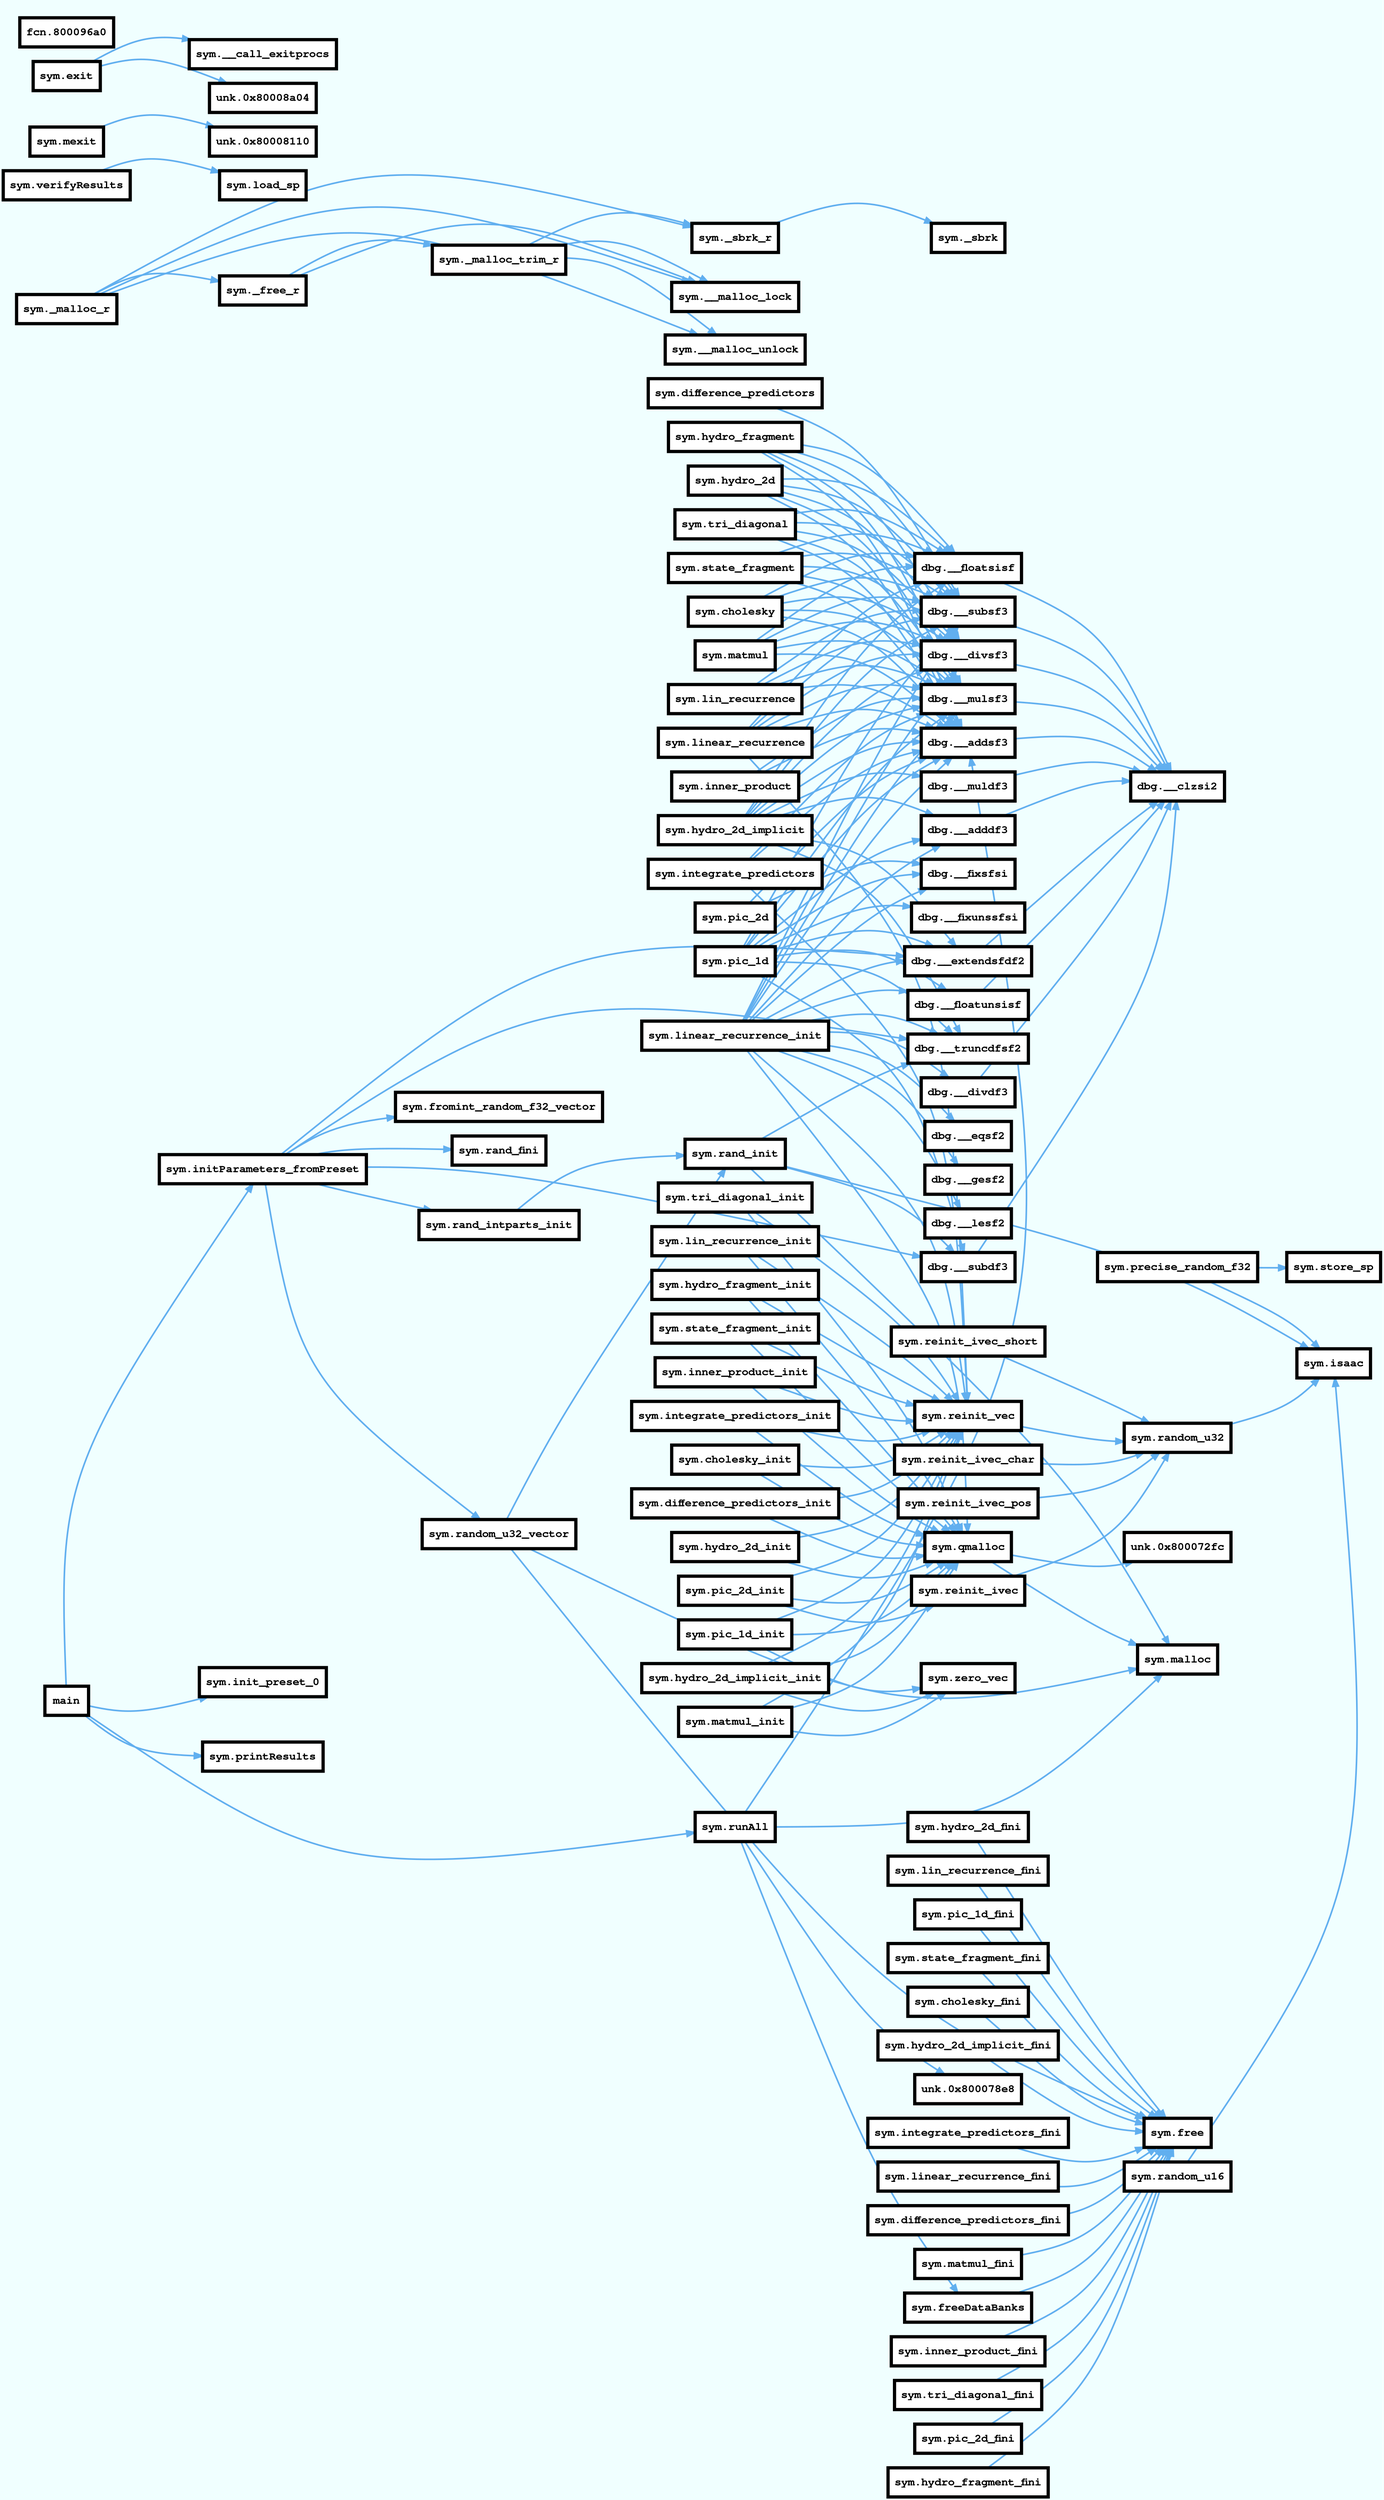 digraph code {
rankdir=LR;
outputorder=edgesfirst;
graph [bgcolor=azure fontname="Courier" splines="curved"];
node [penwidth=4 fillcolor=white style=filled fontname="Courier Bold" fontsize=14 shape=box];
edge [arrowhead="normal" style=bold weight=2];
  "0x8000285c" [label="sym.pic_2d_fini" URL="sym.pic_2d_fini/0x8000285c"];
  "0x8000285c" -> "0x80007a20" [color="#61afef" URL="sym.free/0x80007a20"];
  "0x80007a20" [label="sym.free" URL="sym.free/0x80007a20"];
  "0x80001cbc" [label="sym.cholesky_init" URL="sym.cholesky_init/0x80001cbc"];
  "0x80001cbc" -> "0x800002c4" [color="#61afef" URL="sym.qmalloc/0x800002c4"];
  "0x800002c4" [label="sym.qmalloc" URL="sym.qmalloc/0x800002c4"];
  "0x80001cbc" -> "0x80000304" [color="#61afef" URL="sym.reinit_vec/0x80000304"];
  "0x80000304" [label="sym.reinit_vec" URL="sym.reinit_vec/0x80000304"];
  "0x80000b4c" [label="sym.random_u16" URL="sym.random_u16/0x80000b4c"];
  "0x80000b4c" -> "0x800008f4" [color="#61afef" URL="sym.isaac/0x800008f4"];
  "0x800008f4" [label="sym.isaac" URL="sym.isaac/0x800008f4"];
  "0x80001140" [label="sym.inner_product" URL="sym.inner_product/0x80001140"];
  "0x80001140" -> "0x80006ce0" [color="#61afef" URL="dbg.__mulsf3/0x80006ce0"];
  "0x80006ce0" [label="dbg.__mulsf3" URL="dbg.__mulsf3/0x80006ce0"];
  "0x80001140" -> "0x80006374" [color="#61afef" URL="dbg.__addsf3/0x80006374"];
  "0x80006374" [label="dbg.__addsf3" URL="dbg.__addsf3/0x80006374"];
  "0x800067d4" [label="dbg.__divsf3" URL="dbg.__divsf3/0x800067d4"];
  "0x800067d4" -> "0x80007984" [color="#61afef" URL="dbg.__clzsi2/0x80007984"];
  "0x80007984" [label="dbg.__clzsi2" URL="dbg.__clzsi2/0x80007984"];
  "0x80000bd0" [label="sym.precise_random_f32" URL="sym.precise_random_f32/0x80000bd0"];
  "0x80000bd0" -> "0x800009d4" [color="#61afef" URL="sym.store_sp/0x800009d4"];
  "0x800009d4" [label="sym.store_sp" URL="sym.store_sp/0x800009d4"];
  "0x80000bd0" -> "0x800008f4" [color="#61afef" URL="sym.isaac/0x800008f4"];
  "0x800008f4" [label="sym.isaac" URL="sym.isaac/0x800008f4"];
  "0x80000488" [label="sym.reinit_ivec_short" URL="sym.reinit_ivec_short/0x80000488"];
  "0x80000488" -> "0x80000ac8" [color="#61afef" URL="sym.random_u32/0x80000ac8"];
  "0x80000ac8" [label="sym.random_u32" URL="sym.random_u32/0x80000ac8"];
  "0x80006fec" [label="dbg.__subsf3" URL="dbg.__subsf3/0x80006fec"];
  "0x80006fec" -> "0x80007984" [color="#61afef" URL="dbg.__clzsi2/0x80007984"];
  "0x80007984" [label="dbg.__clzsi2" URL="dbg.__clzsi2/0x80007984"];
  "0x800005b4" [label="sym.initParameters_fromPreset" URL="sym.initParameters_fromPreset/0x800005b4"];
  "0x800005b4" -> "0x80001038" [color="#61afef" URL="sym.rand_intparts_init/0x80001038"];
  "0x80001038" [label="sym.rand_intparts_init" URL="sym.rand_intparts_init/0x80001038"];
  "0x800005b4" -> "0x80001134" [color="#61afef" URL="sym.fromint_random_f32_vector/0x80001134"];
  "0x80001134" [label="sym.fromint_random_f32_vector" URL="sym.fromint_random_f32_vector/0x80001134"];
  "0x800005b4" -> "0x80000dc8" [color="#61afef" URL="sym.rand_fini/0x80000dc8"];
  "0x80000dc8" [label="sym.rand_fini" URL="sym.rand_fini/0x80000dc8"];
  "0x800005b4" -> "0x80007720" [color="#61afef" URL="dbg.__extendsfdf2/0x80007720"];
  "0x80007720" [label="dbg.__extendsfdf2" URL="dbg.__extendsfdf2/0x80007720"];
  "0x800005b4" -> "0x80005b80" [color="#61afef" URL="dbg.__subdf3/0x80005b80"];
  "0x80005b80" [label="dbg.__subdf3" URL="dbg.__subdf3/0x80005b80"];
  "0x800005b4" -> "0x80007800" [color="#61afef" URL="dbg.__truncdfsf2/0x80007800"];
  "0x80007800" [label="dbg.__truncdfsf2" URL="dbg.__truncdfsf2/0x80007800"];
  "0x800005b4" -> "0x800010bc" [color="#61afef" URL="sym.random_u32_vector/0x800010bc"];
  "0x800010bc" [label="sym.random_u32_vector" URL="sym.random_u32_vector/0x800010bc"];
  "0x8000050c" [label="sym.reinit_ivec_char" URL="sym.reinit_ivec_char/0x8000050c"];
  "0x8000050c" -> "0x80000ac8" [color="#61afef" URL="sym.random_u32/0x80000ac8"];
  "0x80000ac8" [label="sym.random_u32" URL="sym.random_u32/0x80000ac8"];
  "0x8000037c" [label="sym.reinit_ivec_pos" URL="sym.reinit_ivec_pos/0x8000037c"];
  "0x8000037c" -> "0x80000ac8" [color="#61afef" URL="sym.random_u32/0x80000ac8"];
  "0x80000ac8" [label="sym.random_u32" URL="sym.random_u32/0x80000ac8"];
  "0x8000324c" [label="sym.linear_recurrence" URL="sym.linear_recurrence/0x8000324c"];
  "0x8000324c" -> "0x80000304" [color="#61afef" URL="sym.reinit_vec/0x80000304"];
  "0x80000304" [label="sym.reinit_vec" URL="sym.reinit_vec/0x80000304"];
  "0x8000324c" -> "0x80006ce0" [color="#61afef" URL="dbg.__mulsf3/0x80006ce0"];
  "0x80006ce0" [label="dbg.__mulsf3" URL="dbg.__mulsf3/0x80006ce0"];
  "0x8000324c" -> "0x80006374" [color="#61afef" URL="dbg.__addsf3/0x80006374"];
  "0x80006374" [label="dbg.__addsf3" URL="dbg.__addsf3/0x80006374"];
  "0x8000324c" -> "0x80006fec" [color="#61afef" URL="dbg.__subsf3/0x80006fec"];
  "0x80006fec" [label="dbg.__subsf3" URL="dbg.__subsf3/0x80006fec"];
  "0x8000324c" -> "0x80007534" [color="#61afef" URL="dbg.__floatsisf/0x80007534"];
  "0x80007534" [label="dbg.__floatsisf" URL="dbg.__floatsisf/0x80007534"];
  "0x8000324c" -> "0x800067d4" [color="#61afef" URL="dbg.__divsf3/0x800067d4"];
  "0x800067d4" [label="dbg.__divsf3" URL="dbg.__divsf3/0x800067d4"];
  "0x80000dd0" [label="sym.rand_init" URL="sym.rand_init/0x80000dd0"];
  "0x80000dd0" -> "0x80007a0c" [color="#61afef" URL="sym.malloc/0x80007a0c"];
  "0x80007a0c" [label="sym.malloc" URL="sym.malloc/0x80007a0c"];
  "0x80000dd0" -> "0x80005b80" [color="#61afef" URL="dbg.__subdf3/0x80005b80"];
  "0x80005b80" [label="dbg.__subdf3" URL="dbg.__subdf3/0x80005b80"];
  "0x80000dd0" -> "0x80007800" [color="#61afef" URL="dbg.__truncdfsf2/0x80007800"];
  "0x80007800" [label="dbg.__truncdfsf2" URL="dbg.__truncdfsf2/0x80007800"];
  "0x80000dd0" -> "0x800008f4" [color="#61afef" URL="sym.isaac/0x800008f4"];
  "0x800008f4" [label="sym.isaac" URL="sym.isaac/0x800008f4"];
  "0x80000ac8" [label="sym.random_u32" URL="sym.random_u32/0x80000ac8"];
  "0x80000ac8" -> "0x800008f4" [color="#61afef" URL="sym.isaac/0x800008f4"];
  "0x800008f4" [label="sym.isaac" URL="sym.isaac/0x800008f4"];
  "0x80003940" [label="sym.state_fragment" URL="sym.state_fragment/0x80003940"];
  "0x80003940" -> "0x80006ce0" [color="#61afef" URL="dbg.__mulsf3/0x80006ce0"];
  "0x80006ce0" [label="dbg.__mulsf3" URL="dbg.__mulsf3/0x80006ce0"];
  "0x80003940" -> "0x80006374" [color="#61afef" URL="dbg.__addsf3/0x80006374"];
  "0x80006374" [label="dbg.__addsf3" URL="dbg.__addsf3/0x80006374"];
  "0x80003940" -> "0x80006fec" [color="#61afef" URL="dbg.__subsf3/0x80006fec"];
  "0x80006fec" [label="dbg.__subsf3" URL="dbg.__subsf3/0x80006fec"];
  "0x80003940" -> "0x80007534" [color="#61afef" URL="dbg.__floatsisf/0x80007534"];
  "0x80007534" [label="dbg.__floatsisf" URL="dbg.__floatsisf/0x80007534"];
  "0x80003940" -> "0x800067d4" [color="#61afef" URL="dbg.__divsf3/0x800067d4"];
  "0x800067d4" [label="dbg.__divsf3" URL="dbg.__divsf3/0x800067d4"];
  "0x800030b0" [label="sym.inner_product_fini" URL="sym.inner_product_fini/0x800030b0"];
  "0x800030b0" -> "0x80007a20" [color="#61afef" URL="sym.free/0x80007a20"];
  "0x80007a20" [label="sym.free" URL="sym.free/0x80007a20"];
  "0x80000404" [label="sym.reinit_ivec" URL="sym.reinit_ivec/0x80000404"];
  "0x80000404" -> "0x80000ac8" [color="#61afef" URL="sym.random_u32/0x80000ac8"];
  "0x80000ac8" [label="sym.random_u32" URL="sym.random_u32/0x80000ac8"];
  "0x800023e8" [label="sym.difference_predictors_init" URL="sym.difference_predictors_init/0x800023e8"];
  "0x800023e8" -> "0x800002c4" [color="#61afef" URL="sym.qmalloc/0x800002c4"];
  "0x800002c4" [label="sym.qmalloc" URL="sym.qmalloc/0x800002c4"];
  "0x800023e8" -> "0x80000304" [color="#61afef" URL="sym.reinit_vec/0x80000304"];
  "0x80000304" [label="sym.reinit_vec" URL="sym.reinit_vec/0x80000304"];
  "0x80008228" [label="sym._sbrk_r" URL="sym._sbrk_r/0x80008228"];
  "0x80008228" -> "0x80008940" [color="#61afef" URL="sym._sbrk/0x80008940"];
  "0x80008940" [label="sym._sbrk" URL="sym._sbrk/0x80008940"];
  "0x80003778" [label="sym.cholesky" URL="sym.cholesky/0x80003778"];
  "0x80003778" -> "0x80006ce0" [color="#61afef" URL="dbg.__mulsf3/0x80006ce0"];
  "0x80006ce0" [label="dbg.__mulsf3" URL="dbg.__mulsf3/0x80006ce0"];
  "0x80003778" -> "0x80006fec" [color="#61afef" URL="dbg.__subsf3/0x80006fec"];
  "0x80006fec" [label="dbg.__subsf3" URL="dbg.__subsf3/0x80006fec"];
  "0x80003778" -> "0x80006374" [color="#61afef" URL="dbg.__addsf3/0x80006374"];
  "0x80006374" [label="dbg.__addsf3" URL="dbg.__addsf3/0x80006374"];
  "0x80003778" -> "0x80007534" [color="#61afef" URL="dbg.__floatsisf/0x80007534"];
  "0x80007534" [label="dbg.__floatsisf" URL="dbg.__floatsisf/0x80007534"];
  "0x80003778" -> "0x800067d4" [color="#61afef" URL="dbg.__divsf3/0x800067d4"];
  "0x800067d4" [label="dbg.__divsf3" URL="dbg.__divsf3/0x800067d4"];
  "0x80002dc0" [label="sym.hydro_2d_implicit_init" URL="sym.hydro_2d_implicit_init/0x80002dc0"];
  "0x80002dc0" -> "0x800002c4" [color="#61afef" URL="sym.qmalloc/0x800002c4"];
  "0x800002c4" [label="sym.qmalloc" URL="sym.qmalloc/0x800002c4"];
  "0x80002dc0" -> "0x80000594" [color="#61afef" URL="sym.zero_vec/0x80000594"];
  "0x80000594" [label="sym.zero_vec" URL="sym.zero_vec/0x80000594"];
  "0x80002dc0" -> "0x80000304" [color="#61afef" URL="sym.reinit_vec/0x80000304"];
  "0x80000304" [label="sym.reinit_vec" URL="sym.reinit_vec/0x80000304"];
  "0x80001388" [label="sym.pic_2d" URL="sym.pic_2d/0x80001388"];
  "0x80001388" -> "0x8000745c" [color="#61afef" URL="dbg.__fixsfsi/0x8000745c"];
  "0x8000745c" [label="dbg.__fixsfsi" URL="dbg.__fixsfsi/0x8000745c"];
  "0x80001388" -> "0x80006374" [color="#61afef" URL="dbg.__addsf3/0x80006374"];
  "0x80006374" [label="dbg.__addsf3" URL="dbg.__addsf3/0x80006374"];
  "0x80000118" [label="sym.verifyResults" URL="sym.verifyResults/0x80000118"];
  "0x80000118" -> "0x80000a60" [color="#61afef" URL="sym.load_sp/0x80000a60"];
  "0x80000a60" [label="sym.load_sp" URL="sym.load_sp/0x80000a60"];
  "0x80007720" [label="dbg.__extendsfdf2" URL="dbg.__extendsfdf2/0x80007720"];
  "0x80007720" -> "0x80007984" [color="#61afef" URL="dbg.__clzsi2/0x80007984"];
  "0x80007984" [label="dbg.__clzsi2" URL="dbg.__clzsi2/0x80007984"];
  "0x80003064" [label="sym.tri_diagonal_fini" URL="sym.tri_diagonal_fini/0x80003064"];
  "0x80003064" -> "0x80007a20" [color="#61afef" URL="sym.free/0x80007a20"];
  "0x80007a20" [label="sym.free" URL="sym.free/0x80007a20"];
  "0x800046d8" [label="dbg.__adddf3" URL="dbg.__adddf3/0x800046d8"];
  "0x800046d8" -> "0x80007984" [color="#61afef" URL="dbg.__clzsi2/0x80007984"];
  "0x80007984" [label="dbg.__clzsi2" URL="dbg.__clzsi2/0x80007984"];
  "0x80002494" [label="sym.hydro_2d_init" URL="sym.hydro_2d_init/0x80002494"];
  "0x80002494" -> "0x800002c4" [color="#61afef" URL="sym.qmalloc/0x800002c4"];
  "0x800002c4" [label="sym.qmalloc" URL="sym.qmalloc/0x800002c4"];
  "0x80002494" -> "0x80000304" [color="#61afef" URL="sym.reinit_vec/0x80000304"];
  "0x80000304" [label="sym.reinit_vec" URL="sym.reinit_vec/0x80000304"];
  "0x800010bc" [label="sym.random_u32_vector" URL="sym.random_u32_vector/0x800010bc"];
  "0x800010bc" -> "0x80000dd0" [color="#61afef" URL="sym.rand_init/0x80000dd0"];
  "0x80000dd0" [label="sym.rand_init" URL="sym.rand_init/0x80000dd0"];
  "0x800010bc" -> "0x80007a0c" [color="#61afef" URL="sym.malloc/0x80007a0c"];
  "0x80007a0c" [label="sym.malloc" URL="sym.malloc/0x80007a0c"];
  "0x800010bc" -> "0x80007a20" [color="#61afef" URL="sym.free/0x80007a20"];
  "0x80007a20" [label="sym.free" URL="sym.free/0x80007a20"];
  "0x800026b4" [label="sym.tri_diagonal_init" URL="sym.tri_diagonal_init/0x800026b4"];
  "0x800026b4" -> "0x800002c4" [color="#61afef" URL="sym.qmalloc/0x800002c4"];
  "0x800002c4" [label="sym.qmalloc" URL="sym.qmalloc/0x800002c4"];
  "0x800026b4" -> "0x80000304" [color="#61afef" URL="sym.reinit_vec/0x80000304"];
  "0x80000304" [label="sym.reinit_vec" URL="sym.reinit_vec/0x80000304"];
  "0x80003584" [label="sym.matmul" URL="sym.matmul/0x80003584"];
  "0x80003584" -> "0x80006ce0" [color="#61afef" URL="dbg.__mulsf3/0x80006ce0"];
  "0x80006ce0" [label="dbg.__mulsf3" URL="dbg.__mulsf3/0x80006ce0"];
  "0x80003584" -> "0x80006374" [color="#61afef" URL="dbg.__addsf3/0x80006374"];
  "0x80006374" [label="dbg.__addsf3" URL="dbg.__addsf3/0x80006374"];
  "0x80003584" -> "0x80006fec" [color="#61afef" URL="dbg.__subsf3/0x80006fec"];
  "0x80006fec" [label="dbg.__subsf3" URL="dbg.__subsf3/0x80006fec"];
  "0x80003584" -> "0x80007534" [color="#61afef" URL="dbg.__floatsisf/0x80007534"];
  "0x80007534" [label="dbg.__floatsisf" URL="dbg.__floatsisf/0x80007534"];
  "0x80003584" -> "0x800067d4" [color="#61afef" URL="dbg.__divsf3/0x800067d4"];
  "0x800067d4" [label="dbg.__divsf3" URL="dbg.__divsf3/0x800067d4"];
  "0x80002754" [label="sym.hydro_fragment_fini" URL="sym.hydro_fragment_fini/0x80002754"];
  "0x80002754" -> "0x80007a20" [color="#61afef" URL="sym.free/0x80007a20"];
  "0x80007a20" [label="sym.free" URL="sym.free/0x80007a20"];
  "0x8000296c" [label="sym.hydro_2d_fini" URL="sym.hydro_2d_fini/0x8000296c"];
  "0x8000296c" -> "0x80007a20" [color="#61afef" URL="sym.free/0x80007a20"];
  "0x80007a20" [label="sym.free" URL="sym.free/0x80007a20"];
  "0x80000218" [label="sym.freeDataBanks" URL="sym.freeDataBanks/0x80000218"];
  "0x80000218" -> "0x80007a20" [color="#61afef" URL="sym.free/0x80007a20"];
  "0x80007a20" [label="sym.free" URL="sym.free/0x80007a20"];
  "0x80002604" [label="sym.lin_recurrence_init" URL="sym.lin_recurrence_init/0x80002604"];
  "0x80002604" -> "0x800002c4" [color="#61afef" URL="sym.qmalloc/0x800002c4"];
  "0x800002c4" [label="sym.qmalloc" URL="sym.qmalloc/0x800002c4"];
  "0x80002604" -> "0x80000304" [color="#61afef" URL="sym.reinit_vec/0x80000304"];
  "0x80000304" [label="sym.reinit_vec" URL="sym.reinit_vec/0x80000304"];
  "0x800029c0" [label="sym.lin_recurrence_fini" URL="sym.lin_recurrence_fini/0x800029c0"];
  "0x800029c0" -> "0x80007a20" [color="#61afef" URL="sym.free/0x80007a20"];
  "0x80007a20" [label="sym.free" URL="sym.free/0x80007a20"];
  "0x80001ba0" [label="sym.hydro_fragment_init" URL="sym.hydro_fragment_init/0x80001ba0"];
  "0x80001ba0" -> "0x800002c4" [color="#61afef" URL="sym.qmalloc/0x800002c4"];
  "0x800002c4" [label="sym.qmalloc" URL="sym.qmalloc/0x800002c4"];
  "0x80001ba0" -> "0x80000304" [color="#61afef" URL="sym.reinit_vec/0x80000304"];
  "0x80000304" [label="sym.reinit_vec" URL="sym.reinit_vec/0x80000304"];
  "0x8000857c" [label="sym._free_r" URL="sym._free_r/0x8000857c"];
  "0x8000857c" -> "0x80008220" [color="#61afef" URL="sym.__malloc_lock/0x80008220"];
  "0x80008220" [label="sym.__malloc_lock" URL="sym.__malloc_lock/0x80008220"];
  "0x8000857c" -> "0x80008424" [color="#61afef" URL="sym._malloc_trim_r/0x80008424"];
  "0x80008424" [label="sym._malloc_trim_r" URL="sym._malloc_trim_r/0x80008424"];
  "0x800028fc" [label="sym.pic_1d_fini" URL="sym.pic_1d_fini/0x800028fc"];
  "0x800028fc" -> "0x80007a20" [color="#61afef" URL="sym.free/0x80007a20"];
  "0x80007a20" [label="sym.free" URL="sym.free/0x80007a20"];
  "0x80002ccc" [label="sym.matmul_init" URL="sym.matmul_init/0x80002ccc"];
  "0x80002ccc" -> "0x800002c4" [color="#61afef" URL="sym.qmalloc/0x800002c4"];
  "0x800002c4" [label="sym.qmalloc" URL="sym.qmalloc/0x800002c4"];
  "0x80002ccc" -> "0x80000594" [color="#61afef" URL="sym.zero_vec/0x80000594"];
  "0x80000594" [label="sym.zero_vec" URL="sym.zero_vec/0x80000594"];
  "0x80002ccc" -> "0x80000304" [color="#61afef" URL="sym.reinit_vec/0x80000304"];
  "0x80000304" [label="sym.reinit_vec" URL="sym.reinit_vec/0x80000304"];
  "0x80007534" [label="dbg.__floatsisf" URL="dbg.__floatsisf/0x80007534"];
  "0x80007534" -> "0x80007984" [color="#61afef" URL="dbg.__clzsi2/0x80007984"];
  "0x80007984" [label="dbg.__clzsi2" URL="dbg.__clzsi2/0x80007984"];
  "0x80001650" [label="sym.pic_1d" URL="sym.pic_1d/0x80001650"];
  "0x80001650" -> "0x80006ce0" [color="#61afef" URL="dbg.__mulsf3/0x80006ce0"];
  "0x80006ce0" [label="dbg.__mulsf3" URL="dbg.__mulsf3/0x80006ce0"];
  "0x80001650" -> "0x80007640" [color="#61afef" URL="dbg.__floatunsisf/0x80007640"];
  "0x80007640" [label="dbg.__floatunsisf" URL="dbg.__floatunsisf/0x80007640"];
  "0x80001650" -> "0x8000745c" [color="#61afef" URL="dbg.__fixsfsi/0x8000745c"];
  "0x8000745c" [label="dbg.__fixsfsi" URL="dbg.__fixsfsi/0x8000745c"];
  "0x80001650" -> "0x80006fec" [color="#61afef" URL="dbg.__subsf3/0x80006fec"];
  "0x80006fec" [label="dbg.__subsf3" URL="dbg.__subsf3/0x80006fec"];
  "0x80001650" -> "0x80006374" [color="#61afef" URL="dbg.__addsf3/0x80006374"];
  "0x80006374" [label="dbg.__addsf3" URL="dbg.__addsf3/0x80006374"];
  "0x80001650" -> "0x800074cc" [color="#61afef" URL="dbg.__fixunssfsi/0x800074cc"];
  "0x800074cc" [label="dbg.__fixunssfsi" URL="dbg.__fixunssfsi/0x800074cc"];
  "0x80001650" -> "0x80007720" [color="#61afef" URL="dbg.__extendsfdf2/0x80007720"];
  "0x80007720" [label="dbg.__extendsfdf2" URL="dbg.__extendsfdf2/0x80007720"];
  "0x80001650" -> "0x80005b80" [color="#61afef" URL="dbg.__subdf3/0x80005b80"];
  "0x80005b80" [label="dbg.__subdf3" URL="dbg.__subdf3/0x80005b80"];
  "0x80001650" -> "0x800046d8" [color="#61afef" URL="dbg.__adddf3/0x800046d8"];
  "0x800046d8" [label="dbg.__adddf3" URL="dbg.__adddf3/0x800046d8"];
  "0x80001650" -> "0x80007800" [color="#61afef" URL="dbg.__truncdfsf2/0x80007800"];
  "0x80007800" [label="dbg.__truncdfsf2" URL="dbg.__truncdfsf2/0x80007800"];
  "0x80003010" [label="sym.state_fragment_fini" URL="sym.state_fragment_fini/0x80003010"];
  "0x80003010" -> "0x80007a20" [color="#61afef" URL="sym.free/0x80007a20"];
  "0x80007a20" [label="sym.free" URL="sym.free/0x80007a20"];
  "0x800021c0" [label="sym.integrate_predictors" URL="sym.integrate_predictors/0x800021c0"];
  "0x800021c0" -> "0x80000304" [color="#61afef" URL="sym.reinit_vec/0x80000304"];
  "0x80000304" [label="sym.reinit_vec" URL="sym.reinit_vec/0x80000304"];
  "0x800021c0" -> "0x80006ce0" [color="#61afef" URL="dbg.__mulsf3/0x80006ce0"];
  "0x80006ce0" [label="dbg.__mulsf3" URL="dbg.__mulsf3/0x80006ce0"];
  "0x800021c0" -> "0x80006374" [color="#61afef" URL="dbg.__addsf3/0x80006374"];
  "0x80006374" [label="dbg.__addsf3" URL="dbg.__addsf3/0x80006374"];
  "0x800027a8" [label="sym.cholesky_fini" URL="sym.cholesky_fini/0x800027a8"];
  "0x800027a8" -> "0x80007a20" [color="#61afef" URL="sym.free/0x80007a20"];
  "0x80007a20" [label="sym.free" URL="sym.free/0x80007a20"];
  "0x80002a58" [label="sym.hydro_2d_implicit_fini" URL="sym.hydro_2d_implicit_fini/0x80002a58"];
  "0x80002a58" -> "0x80007a20" [color="#61afef" URL="sym.free/0x80007a20"];
  "0x80007a20" [label="sym.free" URL="sym.free/0x80007a20"];
  "0x80004eb8" [label="dbg.__divdf3" URL="dbg.__divdf3/0x80004eb8"];
  "0x80004eb8" -> "0x80007984" [color="#61afef" URL="dbg.__clzsi2/0x80007984"];
  "0x80007984" [label="dbg.__clzsi2" URL="dbg.__clzsi2/0x80007984"];
  "0x800055a8" [label="dbg.__muldf3" URL="dbg.__muldf3/0x800055a8"];
  "0x800055a8" -> "0x80007984" [color="#61afef" URL="dbg.__clzsi2/0x80007984"];
  "0x80007984" [label="dbg.__clzsi2" URL="dbg.__clzsi2/0x80007984"];
  "0x80000018" [label="main" URL="main/0x80000018"];
  "0x80000018" -> "0x80004694" [color="#61afef" URL="sym.init_preset_0/0x80004694"];
  "0x80004694" [label="sym.init_preset_0" URL="sym.init_preset_0/0x80004694"];
  "0x80000018" -> "0x800005b4" [color="#61afef" URL="sym.initParameters_fromPreset/0x800005b4"];
  "0x800005b4" [label="sym.initParameters_fromPreset" URL="sym.initParameters_fromPreset/0x800005b4"];
  "0x80000018" -> "0x80000730" [color="#61afef" URL="sym.runAll/0x80000730"];
  "0x80000730" [label="sym.runAll" URL="sym.runAll/0x80000730"];
  "0x80000018" -> "0x800008f0" [color="#61afef" URL="sym.printResults/0x800008f0"];
  "0x800008f0" [label="sym.printResults" URL="sym.printResults/0x800008f0"];
  "0x80000730" [label="sym.runAll" URL="sym.runAll/0x80000730"];
  "0x80000730" -> "0x80007a0c" [color="#61afef" URL="sym.malloc/0x80007a0c"];
  "0x80007a0c" [label="sym.malloc" URL="sym.malloc/0x80007a0c"];
  "0x80000730" -> "0x80006374" [color="#61afef" URL="dbg.__addsf3/0x80006374"];
  "0x80006374" [label="dbg.__addsf3" URL="dbg.__addsf3/0x80006374"];
  "0x80000730" -> "0x80000218" [color="#61afef" URL="sym.freeDataBanks/0x80000218"];
  "0x80000218" [label="sym.freeDataBanks" URL="sym.freeDataBanks/0x80000218"];
  "0x80000730" -> "0x800078e8" [color="#61afef" URL="unk.0x800078e8/0x800078e8"];
  "0x800078e8" [label="unk.0x800078e8" URL="unk.0x800078e8/0x800078e8"];
  "0x80002e98" [label="sym.pic_1d_init" URL="sym.pic_1d_init/0x80002e98"];
  "0x80002e98" -> "0x800002c4" [color="#61afef" URL="sym.qmalloc/0x800002c4"];
  "0x800002c4" [label="sym.qmalloc" URL="sym.qmalloc/0x800002c4"];
  "0x80002e98" -> "0x80000594" [color="#61afef" URL="sym.zero_vec/0x80000594"];
  "0x80000594" [label="sym.zero_vec" URL="sym.zero_vec/0x80000594"];
  "0x80002e98" -> "0x80000304" [color="#61afef" URL="sym.reinit_vec/0x80000304"];
  "0x80000304" [label="sym.reinit_vec" URL="sym.reinit_vec/0x80000304"];
  "0x80007a34" [label="sym._malloc_r" URL="sym._malloc_r/0x80007a34"];
  "0x80007a34" -> "0x80008220" [color="#61afef" URL="sym.__malloc_lock/0x80008220"];
  "0x80008220" [label="sym.__malloc_lock" URL="sym.__malloc_lock/0x80008220"];
  "0x80007a34" -> "0x80008224" [color="#61afef" URL="sym.__malloc_unlock/0x80008224"];
  "0x80008224" [label="sym.__malloc_unlock" URL="sym.__malloc_unlock/0x80008224"];
  "0x80007a34" -> "0x80008228" [color="#61afef" URL="sym._sbrk_r/0x80008228"];
  "0x80008228" [label="sym._sbrk_r" URL="sym._sbrk_r/0x80008228"];
  "0x80007a34" -> "0x8000857c" [color="#61afef" URL="sym._free_r/0x8000857c"];
  "0x8000857c" [label="sym._free_r" URL="sym._free_r/0x8000857c"];
  "0x800033c8" [label="sym.hydro_fragment" URL="sym.hydro_fragment/0x800033c8"];
  "0x800033c8" -> "0x80006ce0" [color="#61afef" URL="dbg.__mulsf3/0x80006ce0"];
  "0x80006ce0" [label="dbg.__mulsf3" URL="dbg.__mulsf3/0x80006ce0"];
  "0x800033c8" -> "0x80006374" [color="#61afef" URL="dbg.__addsf3/0x80006374"];
  "0x80006374" [label="dbg.__addsf3" URL="dbg.__addsf3/0x80006374"];
  "0x800033c8" -> "0x80006fec" [color="#61afef" URL="dbg.__subsf3/0x80006fec"];
  "0x80006fec" [label="dbg.__subsf3" URL="dbg.__subsf3/0x80006fec"];
  "0x800033c8" -> "0x80007534" [color="#61afef" URL="dbg.__floatsisf/0x80007534"];
  "0x80007534" [label="dbg.__floatsisf" URL="dbg.__floatsisf/0x80007534"];
  "0x800033c8" -> "0x800067d4" [color="#61afef" URL="dbg.__divsf3/0x800067d4"];
  "0x800067d4" [label="dbg.__divsf3" URL="dbg.__divsf3/0x800067d4"];
  "0x80002038" [label="sym.state_fragment_init" URL="sym.state_fragment_init/0x80002038"];
  "0x80002038" -> "0x800002c4" [color="#61afef" URL="sym.qmalloc/0x800002c4"];
  "0x800002c4" [label="sym.qmalloc" URL="sym.qmalloc/0x800002c4"];
  "0x80002038" -> "0x80000304" [color="#61afef" URL="sym.reinit_vec/0x80000304"];
  "0x80000304" [label="sym.reinit_vec" URL="sym.reinit_vec/0x80000304"];
  "0x80008424" [label="sym._malloc_trim_r" URL="sym._malloc_trim_r/0x80008424"];
  "0x80008424" -> "0x80008220" [color="#61afef" URL="sym.__malloc_lock/0x80008220"];
  "0x80008220" [label="sym.__malloc_lock" URL="sym.__malloc_lock/0x80008220"];
  "0x80008424" -> "0x80008228" [color="#61afef" URL="sym._sbrk_r/0x80008228"];
  "0x80008228" [label="sym._sbrk_r" URL="sym._sbrk_r/0x80008228"];
  "0x80008424" -> "0x80008224" [color="#61afef" URL="sym.__malloc_unlock/0x80008224"];
  "0x80008224" [label="sym.__malloc_unlock" URL="sym.__malloc_unlock/0x80008224"];
  "0x80006ce0" [label="dbg.__mulsf3" URL="dbg.__mulsf3/0x80006ce0"];
  "0x80006ce0" -> "0x80007984" [color="#61afef" URL="dbg.__clzsi2/0x80007984"];
  "0x80007984" [label="dbg.__clzsi2" URL="dbg.__clzsi2/0x80007984"];
  "0x80000104" [label="sym.mexit" URL="sym.mexit/0x80000104"];
  "0x80000104" -> "0x80008110" [color="#61afef" URL="unk.0x80008110/0x80008110"];
  "0x80008110" [label="unk.0x80008110" URL="unk.0x80008110/0x80008110"];
  "0x80002820" [label="sym.integrate_predictors_fini" URL="sym.integrate_predictors_fini/0x80002820"];
  "0x80002820" -> "0x80007a20" [color="#61afef" URL="sym.free/0x80007a20"];
  "0x80007a20" [label="sym.free" URL="sym.free/0x80007a20"];
  "0x800027e4" [label="sym.linear_recurrence_fini" URL="sym.linear_recurrence_fini/0x800027e4"];
  "0x800027e4" -> "0x80007a20" [color="#61afef" URL="sym.free/0x80007a20"];
  "0x80007a20" [label="sym.free" URL="sym.free/0x80007a20"];
  "0x80001220" [label="sym.difference_predictors" URL="sym.difference_predictors/0x80001220"];
  "0x80001220" -> "0x80006fec" [color="#61afef" URL="dbg.__subsf3/0x80006fec"];
  "0x80006fec" [label="dbg.__subsf3" URL="dbg.__subsf3/0x80006fec"];
  "0x80002fd4" [label="sym.difference_predictors_fini" URL="sym.difference_predictors_fini/0x80002fd4"];
  "0x80002fd4" -> "0x80007a20" [color="#61afef" URL="sym.free/0x80007a20"];
  "0x80007a20" [label="sym.free" URL="sym.free/0x80007a20"];
  "0x80002a0c" [label="sym.matmul_fini" URL="sym.matmul_fini/0x80002a0c"];
  "0x80002a0c" -> "0x80007a20" [color="#61afef" URL="sym.free/0x80007a20"];
  "0x80007a20" [label="sym.free" URL="sym.free/0x80007a20"];
  "0x80003ec8" [label="sym.hydro_2d" URL="sym.hydro_2d/0x80003ec8"];
  "0x80003ec8" -> "0x80006374" [color="#61afef" URL="dbg.__addsf3/0x80006374"];
  "0x80006374" [label="dbg.__addsf3" URL="dbg.__addsf3/0x80006374"];
  "0x80003ec8" -> "0x80006fec" [color="#61afef" URL="dbg.__subsf3/0x80006fec"];
  "0x80006fec" [label="dbg.__subsf3" URL="dbg.__subsf3/0x80006fec"];
  "0x80003ec8" -> "0x80006ce0" [color="#61afef" URL="dbg.__mulsf3/0x80006ce0"];
  "0x80006ce0" [label="dbg.__mulsf3" URL="dbg.__mulsf3/0x80006ce0"];
  "0x80003ec8" -> "0x800067d4" [color="#61afef" URL="dbg.__divsf3/0x800067d4"];
  "0x800067d4" [label="dbg.__divsf3" URL="dbg.__divsf3/0x800067d4"];
  "0x80003ec8" -> "0x80007534" [color="#61afef" URL="dbg.__floatsisf/0x80007534"];
  "0x80007534" [label="dbg.__floatsisf" URL="dbg.__floatsisf/0x80007534"];
  "0x800002c4" [label="sym.qmalloc" URL="sym.qmalloc/0x800002c4"];
  "0x800002c4" -> "0x80007a0c" [color="#61afef" URL="sym.malloc/0x80007a0c"];
  "0x80007a0c" [label="sym.malloc" URL="sym.malloc/0x80007a0c"];
  "0x800002c4" -> "0x800072fc" [color="#61afef" URL="unk.0x800072fc/0x800072fc"];
  "0x800072fc" [label="unk.0x800072fc" URL="unk.0x800072fc/0x800072fc"];
  "0x800030ec" [label="sym.tri_diagonal" URL="sym.tri_diagonal/0x800030ec"];
  "0x800030ec" -> "0x80006fec" [color="#61afef" URL="dbg.__subsf3/0x80006fec"];
  "0x80006fec" [label="dbg.__subsf3" URL="dbg.__subsf3/0x80006fec"];
  "0x800030ec" -> "0x80006ce0" [color="#61afef" URL="dbg.__mulsf3/0x80006ce0"];
  "0x80006ce0" [label="dbg.__mulsf3" URL="dbg.__mulsf3/0x80006ce0"];
  "0x800030ec" -> "0x80006374" [color="#61afef" URL="dbg.__addsf3/0x80006374"];
  "0x80006374" [label="dbg.__addsf3" URL="dbg.__addsf3/0x80006374"];
  "0x800030ec" -> "0x80007534" [color="#61afef" URL="dbg.__floatsisf/0x80007534"];
  "0x80007534" [label="dbg.__floatsisf" URL="dbg.__floatsisf/0x80007534"];
  "0x800030ec" -> "0x800067d4" [color="#61afef" URL="dbg.__divsf3/0x800067d4"];
  "0x800067d4" [label="dbg.__divsf3" URL="dbg.__divsf3/0x800067d4"];
  "0x80001e24" [label="sym.linear_recurrence_init" URL="sym.linear_recurrence_init/0x80001e24"];
  "0x80001e24" -> "0x80007640" [color="#61afef" URL="dbg.__floatunsisf/0x80007640"];
  "0x80007640" [label="dbg.__floatunsisf" URL="dbg.__floatunsisf/0x80007640"];
  "0x80001e24" -> "0x80006b10" [color="#61afef" URL="dbg.__eqsf2/0x80006b10"];
  "0x80006b10" [label="dbg.__eqsf2" URL="dbg.__eqsf2/0x80006b10"];
  "0x80001e24" -> "0x800067d4" [color="#61afef" URL="dbg.__divsf3/0x800067d4"];
  "0x800067d4" [label="dbg.__divsf3" URL="dbg.__divsf3/0x800067d4"];
  "0x80001e24" -> "0x80006ce0" [color="#61afef" URL="dbg.__mulsf3/0x80006ce0"];
  "0x80006ce0" [label="dbg.__mulsf3" URL="dbg.__mulsf3/0x80006ce0"];
  "0x80001e24" -> "0x80006fec" [color="#61afef" URL="dbg.__subsf3/0x80006fec"];
  "0x80006fec" [label="dbg.__subsf3" URL="dbg.__subsf3/0x80006fec"];
  "0x80001e24" -> "0x80007720" [color="#61afef" URL="dbg.__extendsfdf2/0x80007720"];
  "0x80007720" [label="dbg.__extendsfdf2" URL="dbg.__extendsfdf2/0x80007720"];
  "0x80001e24" -> "0x800046d8" [color="#61afef" URL="dbg.__adddf3/0x800046d8"];
  "0x800046d8" [label="dbg.__adddf3" URL="dbg.__adddf3/0x800046d8"];
  "0x80001e24" -> "0x80004eb8" [color="#61afef" URL="dbg.__divdf3/0x80004eb8"];
  "0x80004eb8" [label="dbg.__divdf3" URL="dbg.__divdf3/0x80004eb8"];
  "0x80001e24" -> "0x80007800" [color="#61afef" URL="dbg.__truncdfsf2/0x80007800"];
  "0x80007800" [label="dbg.__truncdfsf2" URL="dbg.__truncdfsf2/0x80007800"];
  "0x80001e24" -> "0x80006374" [color="#61afef" URL="dbg.__addsf3/0x80006374"];
  "0x80006374" [label="dbg.__addsf3" URL="dbg.__addsf3/0x80006374"];
  "0x80001e24" -> "0x80006b78" [color="#61afef" URL="dbg.__gesf2/0x80006b78"];
  "0x80006b78" [label="dbg.__gesf2" URL="dbg.__gesf2/0x80006b78"];
  "0x80001e24" -> "0x80006c2c" [color="#61afef" URL="dbg.__lesf2/0x80006c2c"];
  "0x80006c2c" [label="dbg.__lesf2" URL="dbg.__lesf2/0x80006c2c"];
  "0x80001e24" -> "0x8000745c" [color="#61afef" URL="dbg.__fixsfsi/0x8000745c"];
  "0x8000745c" [label="dbg.__fixsfsi" URL="dbg.__fixsfsi/0x8000745c"];
  "0x80001e24" -> "0x800002c4" [color="#61afef" URL="sym.qmalloc/0x800002c4"];
  "0x800002c4" [label="sym.qmalloc" URL="sym.qmalloc/0x800002c4"];
  "0x80001e24" -> "0x80000304" [color="#61afef" URL="sym.reinit_vec/0x80000304"];
  "0x80000304" [label="sym.reinit_vec" URL="sym.reinit_vec/0x80000304"];
  "0x80001d70" [label="sym.inner_product_init" URL="sym.inner_product_init/0x80001d70"];
  "0x80001d70" -> "0x800002c4" [color="#61afef" URL="sym.qmalloc/0x800002c4"];
  "0x800002c4" [label="sym.qmalloc" URL="sym.qmalloc/0x800002c4"];
  "0x80001d70" -> "0x80000304" [color="#61afef" URL="sym.reinit_vec/0x80000304"];
  "0x80000304" [label="sym.reinit_vec" URL="sym.reinit_vec/0x80000304"];
  "0x80002110" [label="sym.integrate_predictors_init" URL="sym.integrate_predictors_init/0x80002110"];
  "0x80002110" -> "0x800002c4" [color="#61afef" URL="sym.qmalloc/0x800002c4"];
  "0x800002c4" [label="sym.qmalloc" URL="sym.qmalloc/0x800002c4"];
  "0x80002110" -> "0x80000304" [color="#61afef" URL="sym.reinit_vec/0x80000304"];
  "0x80000304" [label="sym.reinit_vec" URL="sym.reinit_vec/0x80000304"];
  "0x800079d0" [label="sym.exit" URL="sym.exit/0x800079d0"];
  "0x800079d0" -> "0x8000828c" [color="#61afef" URL="sym.__call_exitprocs/0x8000828c"];
  "0x8000828c" [label="sym.__call_exitprocs" URL="sym.__call_exitprocs/0x8000828c"];
  "0x800079d0" -> "0x80008a04" [color="#61afef" URL="unk.0x80008a04/0x80008a04"];
  "0x80008a04" [label="unk.0x80008a04" URL="unk.0x80008a04/0x80008a04"];
  "0x80007640" [label="dbg.__floatunsisf" URL="dbg.__floatunsisf/0x80007640"];
  "0x80007640" -> "0x80007984" [color="#61afef" URL="dbg.__clzsi2/0x80007984"];
  "0x80007984" [label="dbg.__clzsi2" URL="dbg.__clzsi2/0x80007984"];
  "0x80000304" [label="sym.reinit_vec" URL="sym.reinit_vec/0x80000304"];
  "0x80000304" -> "0x80000ac8" [color="#61afef" URL="sym.random_u32/0x80000ac8"];
  "0x80000ac8" [label="sym.random_u32" URL="sym.random_u32/0x80000ac8"];
  "0x80001a38" [label="sym.lin_recurrence" URL="sym.lin_recurrence/0x80001a38"];
  "0x80001a38" -> "0x800067d4" [color="#61afef" URL="dbg.__divsf3/0x800067d4"];
  "0x800067d4" [label="dbg.__divsf3" URL="dbg.__divsf3/0x800067d4"];
  "0x80001a38" -> "0x80006ce0" [color="#61afef" URL="dbg.__mulsf3/0x80006ce0"];
  "0x80006ce0" [label="dbg.__mulsf3" URL="dbg.__mulsf3/0x80006ce0"];
  "0x80001a38" -> "0x80006374" [color="#61afef" URL="dbg.__addsf3/0x80006374"];
  "0x80006374" [label="dbg.__addsf3" URL="dbg.__addsf3/0x80006374"];
  "0x80001a38" -> "0x80006fec" [color="#61afef" URL="dbg.__subsf3/0x80006fec"];
  "0x80006fec" [label="dbg.__subsf3" URL="dbg.__subsf3/0x80006fec"];
  "0x80001038" [label="sym.rand_intparts_init" URL="sym.rand_intparts_init/0x80001038"];
  "0x80001038" -> "0x80000dd0" [color="#61afef" URL="sym.rand_init/0x80000dd0"];
  "0x80000dd0" [label="sym.rand_init" URL="sym.rand_init/0x80000dd0"];
  "0x80003b9c" [label="sym.hydro_2d_implicit" URL="sym.hydro_2d_implicit/0x80003b9c"];
  "0x80003b9c" -> "0x80006ce0" [color="#61afef" URL="dbg.__mulsf3/0x80006ce0"];
  "0x80006ce0" [label="dbg.__mulsf3" URL="dbg.__mulsf3/0x80006ce0"];
  "0x80003b9c" -> "0x80006374" [color="#61afef" URL="dbg.__addsf3/0x80006374"];
  "0x80006374" [label="dbg.__addsf3" URL="dbg.__addsf3/0x80006374"];
  "0x80003b9c" -> "0x80006fec" [color="#61afef" URL="dbg.__subsf3/0x80006fec"];
  "0x80006fec" [label="dbg.__subsf3" URL="dbg.__subsf3/0x80006fec"];
  "0x80003b9c" -> "0x80007720" [color="#61afef" URL="dbg.__extendsfdf2/0x80007720"];
  "0x80007720" [label="dbg.__extendsfdf2" URL="dbg.__extendsfdf2/0x80007720"];
  "0x80003b9c" -> "0x800055a8" [color="#61afef" URL="dbg.__muldf3/0x800055a8"];
  "0x800055a8" [label="dbg.__muldf3" URL="dbg.__muldf3/0x800055a8"];
  "0x80003b9c" -> "0x800046d8" [color="#61afef" URL="dbg.__adddf3/0x800046d8"];
  "0x800046d8" [label="dbg.__adddf3" URL="dbg.__adddf3/0x800046d8"];
  "0x80003b9c" -> "0x80007800" [color="#61afef" URL="dbg.__truncdfsf2/0x80007800"];
  "0x80007800" [label="dbg.__truncdfsf2" URL="dbg.__truncdfsf2/0x80007800"];
  "0x80003b9c" -> "0x80007534" [color="#61afef" URL="dbg.__floatsisf/0x80007534"];
  "0x80007534" [label="dbg.__floatsisf" URL="dbg.__floatsisf/0x80007534"];
  "0x80003b9c" -> "0x800067d4" [color="#61afef" URL="dbg.__divsf3/0x800067d4"];
  "0x800067d4" [label="dbg.__divsf3" URL="dbg.__divsf3/0x800067d4"];
  "0x80002aac" [label="sym.pic_2d_init" URL="sym.pic_2d_init/0x80002aac"];
  "0x80002aac" -> "0x800002c4" [color="#61afef" URL="sym.qmalloc/0x800002c4"];
  "0x800002c4" [label="sym.qmalloc" URL="sym.qmalloc/0x800002c4"];
  "0x80002aac" -> "0x80000304" [color="#61afef" URL="sym.reinit_vec/0x80000304"];
  "0x80000304" [label="sym.reinit_vec" URL="sym.reinit_vec/0x80000304"];
  "0x80002aac" -> "0x80000404" [color="#61afef" URL="sym.reinit_ivec/0x80000404"];
  "0x80000404" [label="sym.reinit_ivec" URL="sym.reinit_ivec/0x80000404"];
  "0x80005b80" [label="dbg.__subdf3" URL="dbg.__subdf3/0x80005b80"];
  "0x80005b80" -> "0x80007984" [color="#61afef" URL="dbg.__clzsi2/0x80007984"];
  "0x80007984" [label="dbg.__clzsi2" URL="dbg.__clzsi2/0x80007984"];
  "0x80006374" [label="dbg.__addsf3" URL="dbg.__addsf3/0x80006374"];
  "0x80006374" -> "0x80007984" [color="#61afef" URL="dbg.__clzsi2/0x80007984"];
  "0x80007984" [label="dbg.__clzsi2" URL="dbg.__clzsi2/0x80007984"];
  "0x800096a0" [label="fcn.800096a0" URL="fcn.800096a0/0x800096a0"];
  "0x800096a0" -> "0x800096a0" [color="#61afef" URL="fcn.800096a0/0x800096a0"];
  "0x800096a0" [label="fcn.800096a0" URL="fcn.800096a0/0x800096a0"];
}
